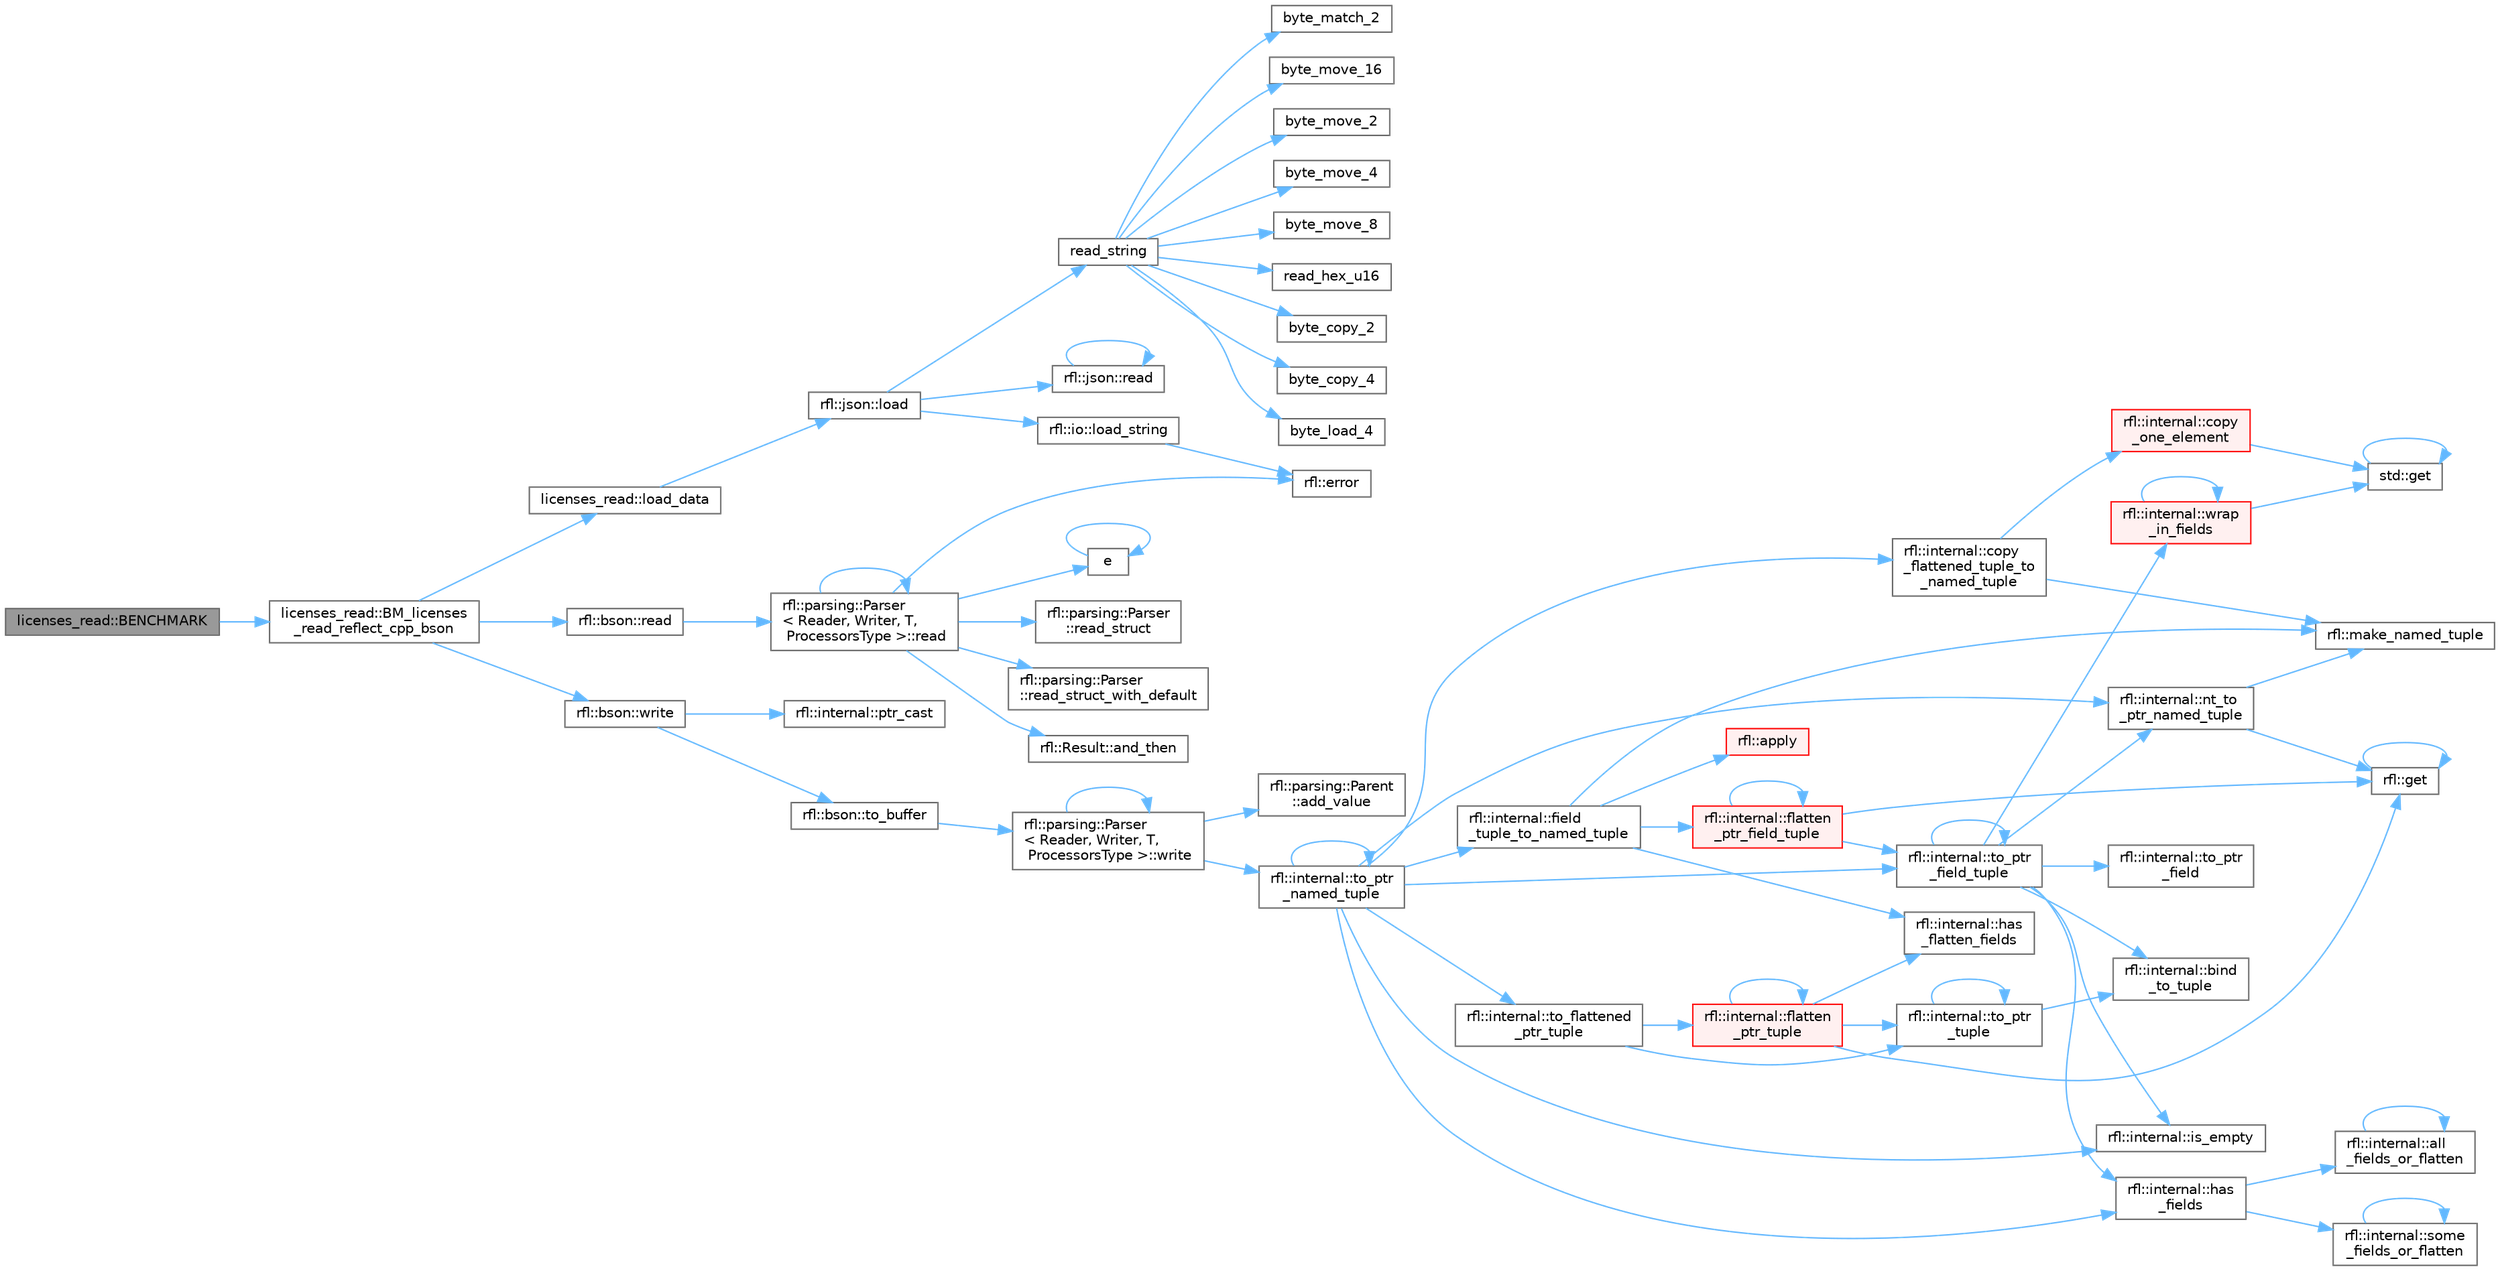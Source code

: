 digraph "licenses_read::BENCHMARK"
{
 // LATEX_PDF_SIZE
  bgcolor="transparent";
  edge [fontname=Helvetica,fontsize=10,labelfontname=Helvetica,labelfontsize=10];
  node [fontname=Helvetica,fontsize=10,shape=box,height=0.2,width=0.4];
  rankdir="LR";
  Node1 [id="Node000001",label="licenses_read::BENCHMARK",height=0.2,width=0.4,color="gray40", fillcolor="grey60", style="filled", fontcolor="black",tooltip=" "];
  Node1 -> Node2 [id="edge1_Node000001_Node000002",color="steelblue1",style="solid",tooltip=" "];
  Node2 [id="Node000002",label="licenses_read::BM_licenses\l_read_reflect_cpp_bson",height=0.2,width=0.4,color="grey40", fillcolor="white", style="filled",URL="$namespacelicenses__read.html#a4299705eb4e283169bb006a02a3c6a41",tooltip=" "];
  Node2 -> Node3 [id="edge2_Node000002_Node000003",color="steelblue1",style="solid",tooltip=" "];
  Node3 [id="Node000003",label="licenses_read::load_data",height=0.2,width=0.4,color="grey40", fillcolor="white", style="filled",URL="$namespacelicenses__read.html#af29d6978393f941e6149191e1cbbaef9",tooltip=" "];
  Node3 -> Node4 [id="edge3_Node000003_Node000004",color="steelblue1",style="solid",tooltip=" "];
  Node4 [id="Node000004",label="rfl::json::load",height=0.2,width=0.4,color="grey40", fillcolor="white", style="filled",URL="$namespacerfl_1_1json.html#ad44cd984a06c20921fc621d115e17cab",tooltip=" "];
  Node4 -> Node5 [id="edge4_Node000004_Node000005",color="steelblue1",style="solid",tooltip=" "];
  Node5 [id="Node000005",label="rfl::io::load_string",height=0.2,width=0.4,color="grey40", fillcolor="white", style="filled",URL="$namespacerfl_1_1io.html#abef8f6773d8fd7258ba35772521c371a",tooltip=" "];
  Node5 -> Node6 [id="edge5_Node000005_Node000006",color="steelblue1",style="solid",tooltip=" "];
  Node6 [id="Node000006",label="rfl::error",height=0.2,width=0.4,color="grey40", fillcolor="white", style="filled",URL="$namespacerfl.html#a6625864c6c297dfdc3d3c3ee3181dd8c",tooltip="Shorthand for unexpected error."];
  Node4 -> Node7 [id="edge6_Node000004_Node000007",color="steelblue1",style="solid",tooltip=" "];
  Node7 [id="Node000007",label="rfl::json::read",height=0.2,width=0.4,color="grey40", fillcolor="white", style="filled",URL="$namespacerfl_1_1json.html#a905573518eca04a9c269d1bb32de7dd1",tooltip="Parses an object from a JSON var."];
  Node7 -> Node7 [id="edge7_Node000007_Node000007",color="steelblue1",style="solid",tooltip=" "];
  Node4 -> Node8 [id="edge8_Node000004_Node000008",color="steelblue1",style="solid",tooltip=" "];
  Node8 [id="Node000008",label="read_string",height=0.2,width=0.4,color="grey40", fillcolor="white", style="filled",URL="$yyjson_8c.html#a804945ea7ab88a55f6c71afe2ef28508",tooltip=" "];
  Node8 -> Node9 [id="edge9_Node000008_Node000009",color="steelblue1",style="solid",tooltip=" "];
  Node9 [id="Node000009",label="byte_copy_2",height=0.2,width=0.4,color="grey40", fillcolor="white", style="filled",URL="$yyjson_8c.html#ac6a11726824f52b6413a67488f5a3152",tooltip=" "];
  Node8 -> Node10 [id="edge10_Node000008_Node000010",color="steelblue1",style="solid",tooltip=" "];
  Node10 [id="Node000010",label="byte_copy_4",height=0.2,width=0.4,color="grey40", fillcolor="white", style="filled",URL="$yyjson_8c.html#a98219967baeab34ab615b4ccda0df146",tooltip=" "];
  Node8 -> Node11 [id="edge11_Node000008_Node000011",color="steelblue1",style="solid",tooltip=" "];
  Node11 [id="Node000011",label="byte_load_4",height=0.2,width=0.4,color="grey40", fillcolor="white", style="filled",URL="$yyjson_8c.html#a87c460a03bebacd0dcdad97440488c2b",tooltip=" "];
  Node8 -> Node12 [id="edge12_Node000008_Node000012",color="steelblue1",style="solid",tooltip=" "];
  Node12 [id="Node000012",label="byte_match_2",height=0.2,width=0.4,color="grey40", fillcolor="white", style="filled",URL="$yyjson_8c.html#a3a0b543ccc96758e3d9632773ab82632",tooltip=" "];
  Node8 -> Node13 [id="edge13_Node000008_Node000013",color="steelblue1",style="solid",tooltip=" "];
  Node13 [id="Node000013",label="byte_move_16",height=0.2,width=0.4,color="grey40", fillcolor="white", style="filled",URL="$yyjson_8c.html#a133d71145abef5ab727e5d3bc7d7d3cc",tooltip=" "];
  Node8 -> Node14 [id="edge14_Node000008_Node000014",color="steelblue1",style="solid",tooltip=" "];
  Node14 [id="Node000014",label="byte_move_2",height=0.2,width=0.4,color="grey40", fillcolor="white", style="filled",URL="$yyjson_8c.html#a937b93922fffb9ba4853a8c20954aa5b",tooltip=" "];
  Node8 -> Node15 [id="edge15_Node000008_Node000015",color="steelblue1",style="solid",tooltip=" "];
  Node15 [id="Node000015",label="byte_move_4",height=0.2,width=0.4,color="grey40", fillcolor="white", style="filled",URL="$yyjson_8c.html#aa5ca17990694a6718874be6817b38ed4",tooltip=" "];
  Node8 -> Node16 [id="edge16_Node000008_Node000016",color="steelblue1",style="solid",tooltip=" "];
  Node16 [id="Node000016",label="byte_move_8",height=0.2,width=0.4,color="grey40", fillcolor="white", style="filled",URL="$yyjson_8c.html#a358fd32f651a73a41814fb2229dae049",tooltip=" "];
  Node8 -> Node17 [id="edge17_Node000008_Node000017",color="steelblue1",style="solid",tooltip=" "];
  Node17 [id="Node000017",label="read_hex_u16",height=0.2,width=0.4,color="grey40", fillcolor="white", style="filled",URL="$yyjson_8c.html#add45e53bf46ccf2467cc535d9bd89717",tooltip=" "];
  Node2 -> Node18 [id="edge18_Node000002_Node000018",color="steelblue1",style="solid",tooltip=" "];
  Node18 [id="Node000018",label="rfl::bson::read",height=0.2,width=0.4,color="grey40", fillcolor="white", style="filled",URL="$namespacerfl_1_1bson.html#ad53952c45b2c4dee0d3b55a757ff48e6",tooltip="Parses an object from a BSON var."];
  Node18 -> Node19 [id="edge19_Node000018_Node000019",color="steelblue1",style="solid",tooltip=" "];
  Node19 [id="Node000019",label="rfl::parsing::Parser\l\< Reader, Writer, T,\l ProcessorsType \>::read",height=0.2,width=0.4,color="grey40", fillcolor="white", style="filled",URL="$structrfl_1_1parsing_1_1_parser.html#a905ccbbb3adb81bb18d9109df6613b72",tooltip=" "];
  Node19 -> Node20 [id="edge20_Node000019_Node000020",color="steelblue1",style="solid",tooltip=" "];
  Node20 [id="Node000020",label="rfl::Result::and_then",height=0.2,width=0.4,color="grey40", fillcolor="white", style="filled",URL="$classrfl_1_1_result.html#a07f85d248f21a1dad5eb12ae179d4df7",tooltip="Monadic operation - F must be a function of type T -> Result."];
  Node19 -> Node21 [id="edge21_Node000019_Node000021",color="steelblue1",style="solid",tooltip=" "];
  Node21 [id="Node000021",label="e",height=0.2,width=0.4,color="grey40", fillcolor="white", style="filled",URL="$_cwise__array__power__array_8cpp.html#a9cb86ff854760bf91a154f2724a9101d",tooltip=" "];
  Node21 -> Node21 [id="edge22_Node000021_Node000021",color="steelblue1",style="solid",tooltip=" "];
  Node19 -> Node6 [id="edge23_Node000019_Node000006",color="steelblue1",style="solid",tooltip=" "];
  Node19 -> Node19 [id="edge24_Node000019_Node000019",color="steelblue1",style="solid",tooltip=" "];
  Node19 -> Node22 [id="edge25_Node000019_Node000022",color="steelblue1",style="solid",tooltip=" "];
  Node22 [id="Node000022",label="rfl::parsing::Parser\l::read_struct",height=0.2,width=0.4,color="grey40", fillcolor="white", style="filled",URL="$structrfl_1_1parsing_1_1_parser.html#ac6a7fd1d9f65a3b40ea36017cec2fa2e",tooltip=" "];
  Node19 -> Node23 [id="edge26_Node000019_Node000023",color="steelblue1",style="solid",tooltip=" "];
  Node23 [id="Node000023",label="rfl::parsing::Parser\l::read_struct_with_default",height=0.2,width=0.4,color="grey40", fillcolor="white", style="filled",URL="$structrfl_1_1parsing_1_1_parser.html#a8f8dadc93b26e4bb35eb14e6d722aae7",tooltip=" "];
  Node2 -> Node24 [id="edge27_Node000002_Node000024",color="steelblue1",style="solid",tooltip=" "];
  Node24 [id="Node000024",label="rfl::bson::write",height=0.2,width=0.4,color="grey40", fillcolor="white", style="filled",URL="$namespacerfl_1_1bson.html#a831235515905859b528912061602090a",tooltip="Returns BSON bytes."];
  Node24 -> Node25 [id="edge28_Node000024_Node000025",color="steelblue1",style="solid",tooltip=" "];
  Node25 [id="Node000025",label="rfl::internal::ptr_cast",height=0.2,width=0.4,color="grey40", fillcolor="white", style="filled",URL="$namespacerfl_1_1internal.html#a0e3f14355090a86bc6064dff6368347b",tooltip=" "];
  Node24 -> Node26 [id="edge29_Node000024_Node000026",color="steelblue1",style="solid",tooltip=" "];
  Node26 [id="Node000026",label="rfl::bson::to_buffer",height=0.2,width=0.4,color="grey40", fillcolor="white", style="filled",URL="$namespacerfl_1_1bson.html#a063bea11b10b956643dcfe045e51ee4e",tooltip=" "];
  Node26 -> Node27 [id="edge30_Node000026_Node000027",color="steelblue1",style="solid",tooltip=" "];
  Node27 [id="Node000027",label="rfl::parsing::Parser\l\< Reader, Writer, T,\l ProcessorsType \>::write",height=0.2,width=0.4,color="grey40", fillcolor="white", style="filled",URL="$structrfl_1_1parsing_1_1_parser.html#a16aeefd727355e095bfd19d6c69d3238",tooltip=" "];
  Node27 -> Node28 [id="edge31_Node000027_Node000028",color="steelblue1",style="solid",tooltip=" "];
  Node28 [id="Node000028",label="rfl::parsing::Parent\l::add_value",height=0.2,width=0.4,color="grey40", fillcolor="white", style="filled",URL="$structrfl_1_1parsing_1_1_parent.html#a8f7ebd2389ae6ec315a0e37bd66de63f",tooltip=" "];
  Node27 -> Node29 [id="edge32_Node000027_Node000029",color="steelblue1",style="solid",tooltip=" "];
  Node29 [id="Node000029",label="rfl::internal::to_ptr\l_named_tuple",height=0.2,width=0.4,color="grey40", fillcolor="white", style="filled",URL="$namespacerfl_1_1internal.html#a19594a7d66a271a8f893f2170217e299",tooltip=" "];
  Node29 -> Node30 [id="edge33_Node000029_Node000030",color="steelblue1",style="solid",tooltip=" "];
  Node30 [id="Node000030",label="rfl::internal::copy\l_flattened_tuple_to\l_named_tuple",height=0.2,width=0.4,color="grey40", fillcolor="white", style="filled",URL="$namespacerfl_1_1internal.html#aa4d84e91c691523bdf3dbf8832cba64c",tooltip=" "];
  Node30 -> Node31 [id="edge34_Node000030_Node000031",color="steelblue1",style="solid",tooltip=" "];
  Node31 [id="Node000031",label="rfl::internal::copy\l_one_element",height=0.2,width=0.4,color="red", fillcolor="#FFF0F0", style="filled",URL="$namespacerfl_1_1internal.html#a8a566443d85dd9fc0f2e6e4ae131ed55",tooltip=" "];
  Node31 -> Node32 [id="edge35_Node000031_Node000032",color="steelblue1",style="solid",tooltip=" "];
  Node32 [id="Node000032",label="std::get",height=0.2,width=0.4,color="grey40", fillcolor="white", style="filled",URL="$namespacestd.html#aae41d8280b7ccc3f0e0a0be2dab21c8f",tooltip="Gets an element by index."];
  Node32 -> Node32 [id="edge36_Node000032_Node000032",color="steelblue1",style="solid",tooltip=" "];
  Node30 -> Node35 [id="edge37_Node000030_Node000035",color="steelblue1",style="solid",tooltip=" "];
  Node35 [id="Node000035",label="rfl::make_named_tuple",height=0.2,width=0.4,color="grey40", fillcolor="white", style="filled",URL="$namespacerfl.html#a19523aa875e6c36af474a97f28ed4002",tooltip="Explicit overload for creating empty named tuples."];
  Node29 -> Node36 [id="edge38_Node000029_Node000036",color="steelblue1",style="solid",tooltip=" "];
  Node36 [id="Node000036",label="rfl::internal::field\l_tuple_to_named_tuple",height=0.2,width=0.4,color="grey40", fillcolor="white", style="filled",URL="$namespacerfl_1_1internal.html#a923e1c7faefca7c7af6ec3d7aecccba0",tooltip=" "];
  Node36 -> Node37 [id="edge39_Node000036_Node000037",color="steelblue1",style="solid",tooltip=" "];
  Node37 [id="Node000037",label="rfl::apply",height=0.2,width=0.4,color="red", fillcolor="#FFF0F0", style="filled",URL="$namespacerfl.html#aaa94742afd7fde0d6d6cc59ae6d92989",tooltip=" "];
  Node36 -> Node40 [id="edge40_Node000036_Node000040",color="steelblue1",style="solid",tooltip=" "];
  Node40 [id="Node000040",label="rfl::internal::flatten\l_ptr_field_tuple",height=0.2,width=0.4,color="red", fillcolor="#FFF0F0", style="filled",URL="$namespacerfl_1_1internal.html#ae729ffba37ab19a6426f80c6ef26e2d6",tooltip=" "];
  Node40 -> Node40 [id="edge41_Node000040_Node000040",color="steelblue1",style="solid",tooltip=" "];
  Node40 -> Node39 [id="edge42_Node000040_Node000039",color="steelblue1",style="solid",tooltip=" "];
  Node39 [id="Node000039",label="rfl::get",height=0.2,width=0.4,color="grey40", fillcolor="white", style="filled",URL="$namespacerfl.html#ac379420409251e5a3c0bea4a701daf0a",tooltip="Gets a field by index."];
  Node39 -> Node39 [id="edge43_Node000039_Node000039",color="steelblue1",style="solid",tooltip=" "];
  Node40 -> Node42 [id="edge44_Node000040_Node000042",color="steelblue1",style="solid",tooltip=" "];
  Node42 [id="Node000042",label="rfl::internal::to_ptr\l_field_tuple",height=0.2,width=0.4,color="grey40", fillcolor="white", style="filled",URL="$namespacerfl_1_1internal.html#a4c5ce682ef0d85a0edc5fc36074815d2",tooltip=" "];
  Node42 -> Node43 [id="edge45_Node000042_Node000043",color="steelblue1",style="solid",tooltip=" "];
  Node43 [id="Node000043",label="rfl::internal::bind\l_to_tuple",height=0.2,width=0.4,color="grey40", fillcolor="white", style="filled",URL="$namespacerfl_1_1internal.html#aaccfbbd07ded0a84498cea052cb3d443",tooltip=" "];
  Node42 -> Node44 [id="edge46_Node000042_Node000044",color="steelblue1",style="solid",tooltip=" "];
  Node44 [id="Node000044",label="rfl::internal::has\l_fields",height=0.2,width=0.4,color="grey40", fillcolor="white", style="filled",URL="$namespacerfl_1_1internal.html#a4bf6ff2224c907a5df21f524e650fd17",tooltip=" "];
  Node44 -> Node45 [id="edge47_Node000044_Node000045",color="steelblue1",style="solid",tooltip=" "];
  Node45 [id="Node000045",label="rfl::internal::all\l_fields_or_flatten",height=0.2,width=0.4,color="grey40", fillcolor="white", style="filled",URL="$namespacerfl_1_1internal.html#a012b9c8f5d6103eb084598eca9f9f631",tooltip=" "];
  Node45 -> Node45 [id="edge48_Node000045_Node000045",color="steelblue1",style="solid",tooltip=" "];
  Node44 -> Node46 [id="edge49_Node000044_Node000046",color="steelblue1",style="solid",tooltip=" "];
  Node46 [id="Node000046",label="rfl::internal::some\l_fields_or_flatten",height=0.2,width=0.4,color="grey40", fillcolor="white", style="filled",URL="$namespacerfl_1_1internal.html#a71c929c1a514d827549eb15d4355de92",tooltip=" "];
  Node46 -> Node46 [id="edge50_Node000046_Node000046",color="steelblue1",style="solid",tooltip=" "];
  Node42 -> Node47 [id="edge51_Node000042_Node000047",color="steelblue1",style="solid",tooltip=" "];
  Node47 [id="Node000047",label="rfl::internal::is_empty",height=0.2,width=0.4,color="grey40", fillcolor="white", style="filled",URL="$namespacerfl_1_1internal.html#a818161434e9e7892d403a7c92d7268fe",tooltip=" "];
  Node42 -> Node48 [id="edge52_Node000042_Node000048",color="steelblue1",style="solid",tooltip=" "];
  Node48 [id="Node000048",label="rfl::internal::nt_to\l_ptr_named_tuple",height=0.2,width=0.4,color="grey40", fillcolor="white", style="filled",URL="$namespacerfl_1_1internal.html#a444ef522c6d66572aa5cd3ccde829885",tooltip=" "];
  Node48 -> Node39 [id="edge53_Node000048_Node000039",color="steelblue1",style="solid",tooltip=" "];
  Node48 -> Node35 [id="edge54_Node000048_Node000035",color="steelblue1",style="solid",tooltip=" "];
  Node42 -> Node49 [id="edge55_Node000042_Node000049",color="steelblue1",style="solid",tooltip=" "];
  Node49 [id="Node000049",label="rfl::internal::to_ptr\l_field",height=0.2,width=0.4,color="grey40", fillcolor="white", style="filled",URL="$namespacerfl_1_1internal.html#ab7e2b5fa9d320f0c9a301fbe22ebc677",tooltip=" "];
  Node42 -> Node42 [id="edge56_Node000042_Node000042",color="steelblue1",style="solid",tooltip=" "];
  Node42 -> Node50 [id="edge57_Node000042_Node000050",color="steelblue1",style="solid",tooltip=" "];
  Node50 [id="Node000050",label="rfl::internal::wrap\l_in_fields",height=0.2,width=0.4,color="red", fillcolor="#FFF0F0", style="filled",URL="$namespacerfl_1_1internal.html#a75a4f615c45abce17e710e72514498d7",tooltip=" "];
  Node50 -> Node32 [id="edge58_Node000050_Node000032",color="steelblue1",style="solid",tooltip=" "];
  Node50 -> Node50 [id="edge59_Node000050_Node000050",color="steelblue1",style="solid",tooltip=" "];
  Node36 -> Node52 [id="edge60_Node000036_Node000052",color="steelblue1",style="solid",tooltip=" "];
  Node52 [id="Node000052",label="rfl::internal::has\l_flatten_fields",height=0.2,width=0.4,color="grey40", fillcolor="white", style="filled",URL="$namespacerfl_1_1internal.html#a60f5d02505f61eabff343c2f5e9c7dbe",tooltip=" "];
  Node36 -> Node35 [id="edge61_Node000036_Node000035",color="steelblue1",style="solid",tooltip=" "];
  Node29 -> Node44 [id="edge62_Node000029_Node000044",color="steelblue1",style="solid",tooltip=" "];
  Node29 -> Node47 [id="edge63_Node000029_Node000047",color="steelblue1",style="solid",tooltip=" "];
  Node29 -> Node48 [id="edge64_Node000029_Node000048",color="steelblue1",style="solid",tooltip=" "];
  Node29 -> Node53 [id="edge65_Node000029_Node000053",color="steelblue1",style="solid",tooltip=" "];
  Node53 [id="Node000053",label="rfl::internal::to_flattened\l_ptr_tuple",height=0.2,width=0.4,color="grey40", fillcolor="white", style="filled",URL="$namespacerfl_1_1internal.html#abe898ac2971112070bfbcc91def971d6",tooltip=" "];
  Node53 -> Node54 [id="edge66_Node000053_Node000054",color="steelblue1",style="solid",tooltip=" "];
  Node54 [id="Node000054",label="rfl::internal::flatten\l_ptr_tuple",height=0.2,width=0.4,color="red", fillcolor="#FFF0F0", style="filled",URL="$namespacerfl_1_1internal.html#a3a901d356d0602482acd2f0861f8b472",tooltip=" "];
  Node54 -> Node54 [id="edge67_Node000054_Node000054",color="steelblue1",style="solid",tooltip=" "];
  Node54 -> Node39 [id="edge68_Node000054_Node000039",color="steelblue1",style="solid",tooltip=" "];
  Node54 -> Node52 [id="edge69_Node000054_Node000052",color="steelblue1",style="solid",tooltip=" "];
  Node54 -> Node55 [id="edge70_Node000054_Node000055",color="steelblue1",style="solid",tooltip=" "];
  Node55 [id="Node000055",label="rfl::internal::to_ptr\l_tuple",height=0.2,width=0.4,color="grey40", fillcolor="white", style="filled",URL="$namespacerfl_1_1internal.html#a3a36b92d743023e52d9ba1b74cc5fbd1",tooltip=" "];
  Node55 -> Node43 [id="edge71_Node000055_Node000043",color="steelblue1",style="solid",tooltip=" "];
  Node55 -> Node55 [id="edge72_Node000055_Node000055",color="steelblue1",style="solid",tooltip=" "];
  Node53 -> Node55 [id="edge73_Node000053_Node000055",color="steelblue1",style="solid",tooltip=" "];
  Node29 -> Node42 [id="edge74_Node000029_Node000042",color="steelblue1",style="solid",tooltip=" "];
  Node29 -> Node29 [id="edge75_Node000029_Node000029",color="steelblue1",style="solid",tooltip=" "];
  Node27 -> Node27 [id="edge76_Node000027_Node000027",color="steelblue1",style="solid",tooltip=" "];
}
